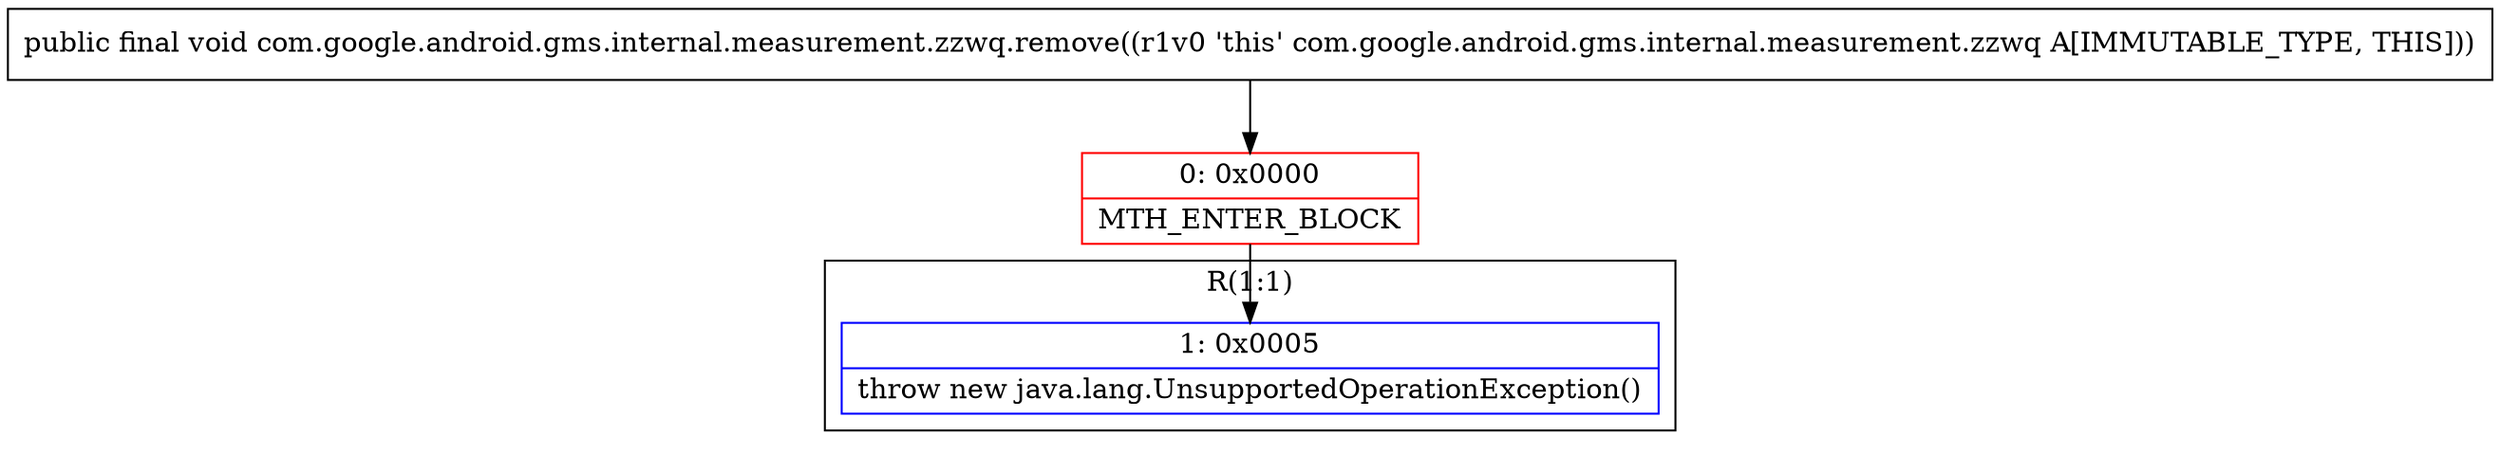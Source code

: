 digraph "CFG forcom.google.android.gms.internal.measurement.zzwq.remove()V" {
subgraph cluster_Region_200280456 {
label = "R(1:1)";
node [shape=record,color=blue];
Node_1 [shape=record,label="{1\:\ 0x0005|throw new java.lang.UnsupportedOperationException()\l}"];
}
Node_0 [shape=record,color=red,label="{0\:\ 0x0000|MTH_ENTER_BLOCK\l}"];
MethodNode[shape=record,label="{public final void com.google.android.gms.internal.measurement.zzwq.remove((r1v0 'this' com.google.android.gms.internal.measurement.zzwq A[IMMUTABLE_TYPE, THIS])) }"];
MethodNode -> Node_0;
Node_0 -> Node_1;
}

